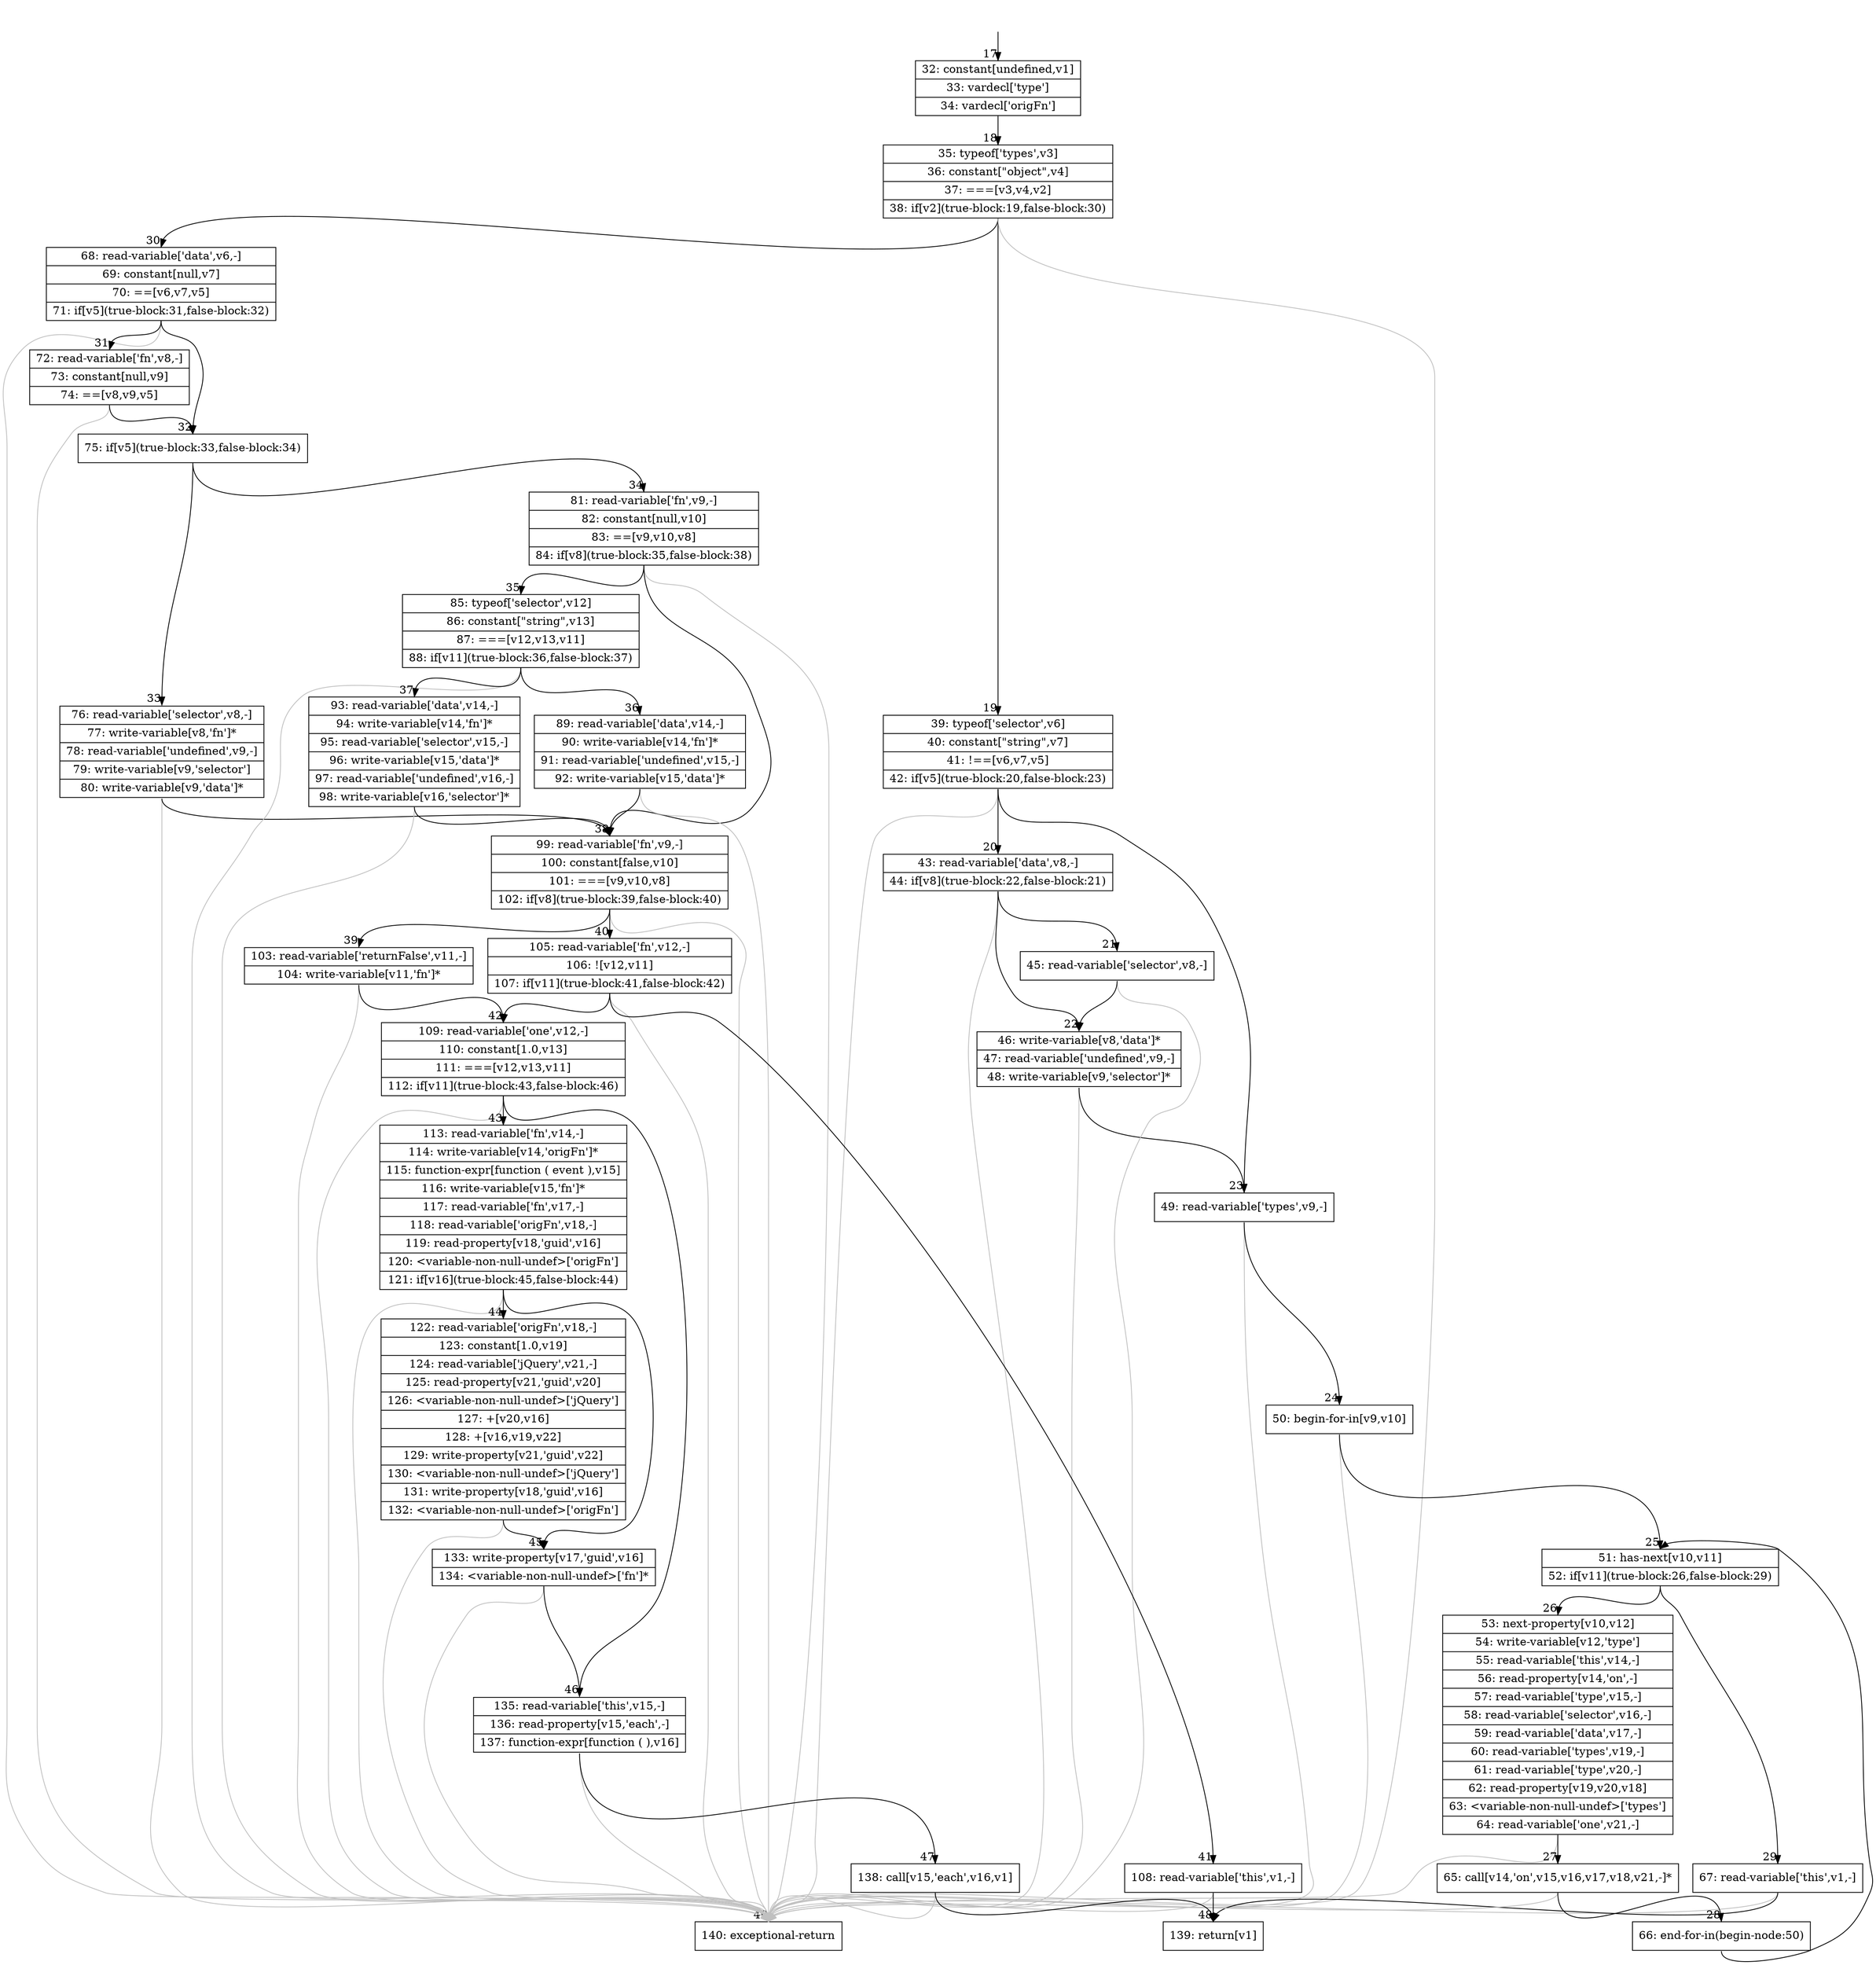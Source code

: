 digraph {
rankdir="TD"
BB_entry1[shape=none,label=""];
BB_entry1 -> BB17 [tailport=s, headport=n, headlabel="    17"]
BB17 [shape=record label="{32: constant[undefined,v1]|33: vardecl['type']|34: vardecl['origFn']}" ] 
BB17 -> BB18 [tailport=s, headport=n, headlabel="      18"]
BB18 [shape=record label="{35: typeof['types',v3]|36: constant[\"object\",v4]|37: ===[v3,v4,v2]|38: if[v2](true-block:19,false-block:30)}" ] 
BB18 -> BB19 [tailport=s, headport=n, headlabel="      19"]
BB18 -> BB30 [tailport=s, headport=n, headlabel="      30"]
BB18 -> BB49 [tailport=s, headport=n, color=gray, headlabel="      49"]
BB19 [shape=record label="{39: typeof['selector',v6]|40: constant[\"string\",v7]|41: !==[v6,v7,v5]|42: if[v5](true-block:20,false-block:23)}" ] 
BB19 -> BB20 [tailport=s, headport=n, headlabel="      20"]
BB19 -> BB23 [tailport=s, headport=n, headlabel="      23"]
BB19 -> BB49 [tailport=s, headport=n, color=gray]
BB20 [shape=record label="{43: read-variable['data',v8,-]|44: if[v8](true-block:22,false-block:21)}" ] 
BB20 -> BB22 [tailport=s, headport=n, headlabel="      22"]
BB20 -> BB21 [tailport=s, headport=n, headlabel="      21"]
BB20 -> BB49 [tailport=s, headport=n, color=gray]
BB21 [shape=record label="{45: read-variable['selector',v8,-]}" ] 
BB21 -> BB22 [tailport=s, headport=n]
BB21 -> BB49 [tailport=s, headport=n, color=gray]
BB22 [shape=record label="{46: write-variable[v8,'data']*|47: read-variable['undefined',v9,-]|48: write-variable[v9,'selector']*}" ] 
BB22 -> BB23 [tailport=s, headport=n]
BB22 -> BB49 [tailport=s, headport=n, color=gray]
BB23 [shape=record label="{49: read-variable['types',v9,-]}" ] 
BB23 -> BB24 [tailport=s, headport=n, headlabel="      24"]
BB23 -> BB49 [tailport=s, headport=n, color=gray]
BB24 [shape=record label="{50: begin-for-in[v9,v10]}" ] 
BB24 -> BB25 [tailport=s, headport=n, headlabel="      25"]
BB24 -> BB49 [tailport=s, headport=n, color=gray]
BB25 [shape=record label="{51: has-next[v10,v11]|52: if[v11](true-block:26,false-block:29)}" ] 
BB25 -> BB26 [tailport=s, headport=n, headlabel="      26"]
BB25 -> BB29 [tailport=s, headport=n, headlabel="      29"]
BB26 [shape=record label="{53: next-property[v10,v12]|54: write-variable[v12,'type']|55: read-variable['this',v14,-]|56: read-property[v14,'on',-]|57: read-variable['type',v15,-]|58: read-variable['selector',v16,-]|59: read-variable['data',v17,-]|60: read-variable['types',v19,-]|61: read-variable['type',v20,-]|62: read-property[v19,v20,v18]|63: \<variable-non-null-undef\>['types']|64: read-variable['one',v21,-]}" ] 
BB26 -> BB27 [tailport=s, headport=n, headlabel="      27"]
BB26 -> BB49 [tailport=s, headport=n, color=gray]
BB27 [shape=record label="{65: call[v14,'on',v15,v16,v17,v18,v21,-]*}" ] 
BB27 -> BB28 [tailport=s, headport=n, headlabel="      28"]
BB27 -> BB49 [tailport=s, headport=n, color=gray]
BB28 [shape=record label="{66: end-for-in(begin-node:50)}" ] 
BB28 -> BB25 [tailport=s, headport=n]
BB29 [shape=record label="{67: read-variable['this',v1,-]}" ] 
BB29 -> BB48 [tailport=s, headport=n, headlabel="      48"]
BB29 -> BB49 [tailport=s, headport=n, color=gray]
BB30 [shape=record label="{68: read-variable['data',v6,-]|69: constant[null,v7]|70: ==[v6,v7,v5]|71: if[v5](true-block:31,false-block:32)}" ] 
BB30 -> BB32 [tailport=s, headport=n, headlabel="      32"]
BB30 -> BB31 [tailport=s, headport=n, headlabel="      31"]
BB30 -> BB49 [tailport=s, headport=n, color=gray]
BB31 [shape=record label="{72: read-variable['fn',v8,-]|73: constant[null,v9]|74: ==[v8,v9,v5]}" ] 
BB31 -> BB32 [tailport=s, headport=n]
BB31 -> BB49 [tailport=s, headport=n, color=gray]
BB32 [shape=record label="{75: if[v5](true-block:33,false-block:34)}" ] 
BB32 -> BB33 [tailport=s, headport=n, headlabel="      33"]
BB32 -> BB34 [tailport=s, headport=n, headlabel="      34"]
BB33 [shape=record label="{76: read-variable['selector',v8,-]|77: write-variable[v8,'fn']*|78: read-variable['undefined',v9,-]|79: write-variable[v9,'selector']|80: write-variable[v9,'data']*}" ] 
BB33 -> BB38 [tailport=s, headport=n, headlabel="      38"]
BB33 -> BB49 [tailport=s, headport=n, color=gray]
BB34 [shape=record label="{81: read-variable['fn',v9,-]|82: constant[null,v10]|83: ==[v9,v10,v8]|84: if[v8](true-block:35,false-block:38)}" ] 
BB34 -> BB35 [tailport=s, headport=n, headlabel="      35"]
BB34 -> BB38 [tailport=s, headport=n]
BB34 -> BB49 [tailport=s, headport=n, color=gray]
BB35 [shape=record label="{85: typeof['selector',v12]|86: constant[\"string\",v13]|87: ===[v12,v13,v11]|88: if[v11](true-block:36,false-block:37)}" ] 
BB35 -> BB36 [tailport=s, headport=n, headlabel="      36"]
BB35 -> BB37 [tailport=s, headport=n, headlabel="      37"]
BB35 -> BB49 [tailport=s, headport=n, color=gray]
BB36 [shape=record label="{89: read-variable['data',v14,-]|90: write-variable[v14,'fn']*|91: read-variable['undefined',v15,-]|92: write-variable[v15,'data']*}" ] 
BB36 -> BB38 [tailport=s, headport=n]
BB36 -> BB49 [tailport=s, headport=n, color=gray]
BB37 [shape=record label="{93: read-variable['data',v14,-]|94: write-variable[v14,'fn']*|95: read-variable['selector',v15,-]|96: write-variable[v15,'data']*|97: read-variable['undefined',v16,-]|98: write-variable[v16,'selector']*}" ] 
BB37 -> BB38 [tailport=s, headport=n]
BB37 -> BB49 [tailport=s, headport=n, color=gray]
BB38 [shape=record label="{99: read-variable['fn',v9,-]|100: constant[false,v10]|101: ===[v9,v10,v8]|102: if[v8](true-block:39,false-block:40)}" ] 
BB38 -> BB39 [tailport=s, headport=n, headlabel="      39"]
BB38 -> BB40 [tailport=s, headport=n, headlabel="      40"]
BB38 -> BB49 [tailport=s, headport=n, color=gray]
BB39 [shape=record label="{103: read-variable['returnFalse',v11,-]|104: write-variable[v11,'fn']*}" ] 
BB39 -> BB42 [tailport=s, headport=n, headlabel="      42"]
BB39 -> BB49 [tailport=s, headport=n, color=gray]
BB40 [shape=record label="{105: read-variable['fn',v12,-]|106: ![v12,v11]|107: if[v11](true-block:41,false-block:42)}" ] 
BB40 -> BB41 [tailport=s, headport=n, headlabel="      41"]
BB40 -> BB42 [tailport=s, headport=n]
BB40 -> BB49 [tailport=s, headport=n, color=gray]
BB41 [shape=record label="{108: read-variable['this',v1,-]}" ] 
BB41 -> BB48 [tailport=s, headport=n]
BB41 -> BB49 [tailport=s, headport=n, color=gray]
BB42 [shape=record label="{109: read-variable['one',v12,-]|110: constant[1.0,v13]|111: ===[v12,v13,v11]|112: if[v11](true-block:43,false-block:46)}" ] 
BB42 -> BB43 [tailport=s, headport=n, headlabel="      43"]
BB42 -> BB46 [tailport=s, headport=n, headlabel="      46"]
BB42 -> BB49 [tailport=s, headport=n, color=gray]
BB43 [shape=record label="{113: read-variable['fn',v14,-]|114: write-variable[v14,'origFn']*|115: function-expr[function ( event ),v15]|116: write-variable[v15,'fn']*|117: read-variable['fn',v17,-]|118: read-variable['origFn',v18,-]|119: read-property[v18,'guid',v16]|120: \<variable-non-null-undef\>['origFn']|121: if[v16](true-block:45,false-block:44)}" ] 
BB43 -> BB45 [tailport=s, headport=n, headlabel="      45"]
BB43 -> BB44 [tailport=s, headport=n, headlabel="      44"]
BB43 -> BB49 [tailport=s, headport=n, color=gray]
BB44 [shape=record label="{122: read-variable['origFn',v18,-]|123: constant[1.0,v19]|124: read-variable['jQuery',v21,-]|125: read-property[v21,'guid',v20]|126: \<variable-non-null-undef\>['jQuery']|127: +[v20,v16]|128: +[v16,v19,v22]|129: write-property[v21,'guid',v22]|130: \<variable-non-null-undef\>['jQuery']|131: write-property[v18,'guid',v16]|132: \<variable-non-null-undef\>['origFn']}" ] 
BB44 -> BB45 [tailport=s, headport=n]
BB44 -> BB49 [tailport=s, headport=n, color=gray]
BB45 [shape=record label="{133: write-property[v17,'guid',v16]|134: \<variable-non-null-undef\>['fn']*}" ] 
BB45 -> BB46 [tailport=s, headport=n]
BB45 -> BB49 [tailport=s, headport=n, color=gray]
BB46 [shape=record label="{135: read-variable['this',v15,-]|136: read-property[v15,'each',-]|137: function-expr[function ( ),v16]}" ] 
BB46 -> BB47 [tailport=s, headport=n, headlabel="      47"]
BB46 -> BB49 [tailport=s, headport=n, color=gray]
BB47 [shape=record label="{138: call[v15,'each',v16,v1]}" ] 
BB47 -> BB48 [tailport=s, headport=n]
BB47 -> BB49 [tailport=s, headport=n, color=gray]
BB48 [shape=record label="{139: return[v1]}" ] 
BB49 [shape=record label="{140: exceptional-return}" ] 
}
